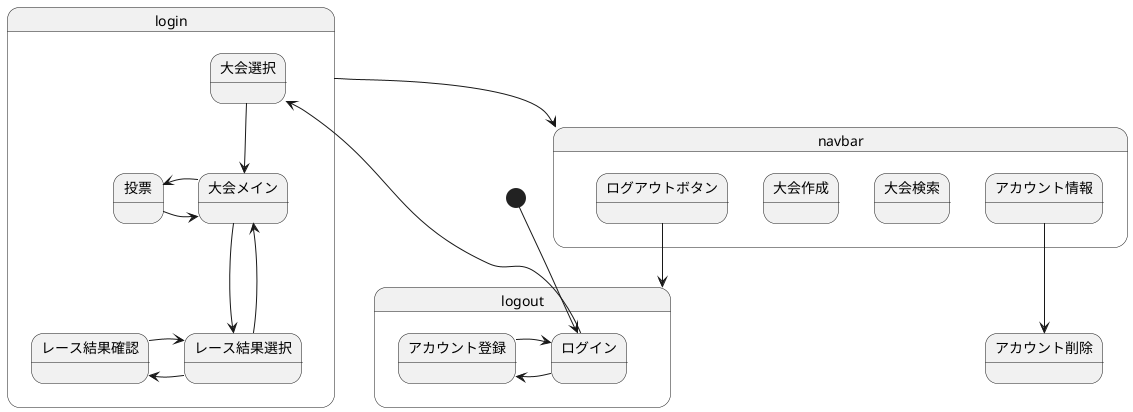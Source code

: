 @startuml 画面遷移図_20231213

skinparam StateFontColor<<Specified>> #White
skinparam StateFontSize<<Specified>> 10

state logout {
    state アカウント登録
    state ログイン
}

state login {
    state レース結果確認
    state 大会メイン
    state 投票
    state レース結果選択
    state 大会選択
}

state navbar {
state アカウント情報
state 大会検索
state 大会作成
state ログアウトボタン
}
state アカウント削除
[*] --> ログイン
login --> navbar

ログイン -left-> 大会選択 
ログイン -> アカウント登録
アカウント登録 -> ログイン
大会選択 --> 大会メイン
投票 -> 大会メイン
大会メイン -> 投票
大会メイン --> レース結果選択
レース結果選択 -> 大会メイン
レース結果選択 -> レース結果確認
レース結果確認 -> レース結果選択
ログアウトボタン --> logout
アカウント情報 --> アカウント削除





@enduml